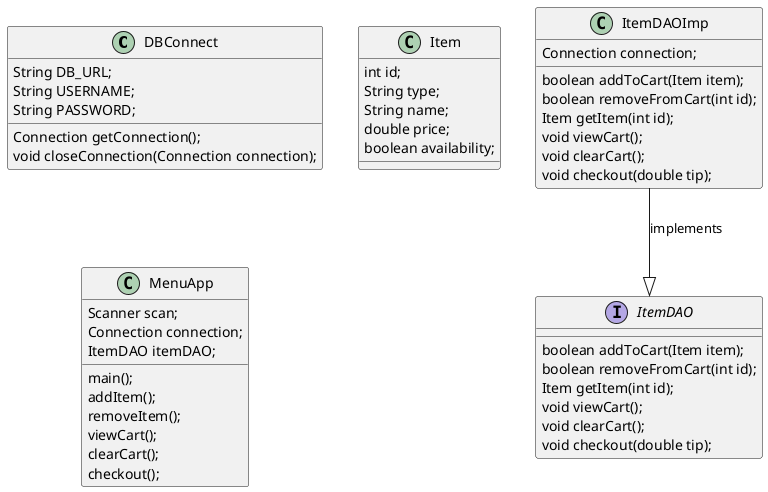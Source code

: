 @startuml
'https://plantuml.com/class-diagram

class DBConnect {
    String DB_URL;
    String USERNAME;
    String PASSWORD;
    Connection getConnection();
    void closeConnection(Connection connection);
}

class Item {
    int id;
    String type;
    String name;
    double price;
    boolean availability;
}

interface ItemDAO {
    boolean addToCart(Item item);
    boolean removeFromCart(int id);
    Item getItem(int id);
    void viewCart();
    void clearCart();
    void checkout(double tip);
}

class ItemDAOImp {
    Connection connection;
    boolean addToCart(Item item);
    boolean removeFromCart(int id);
    Item getItem(int id);
    void viewCart();
    void clearCart();
    void checkout(double tip);
}

class MenuApp {
    Scanner scan;
    Connection connection;
    ItemDAO itemDAO;
    main();
    addItem();
    removeItem();
    viewCart();
    clearCart();
    checkout();
}

ItemDAOImp --|> ItemDAO : implements

@enduml